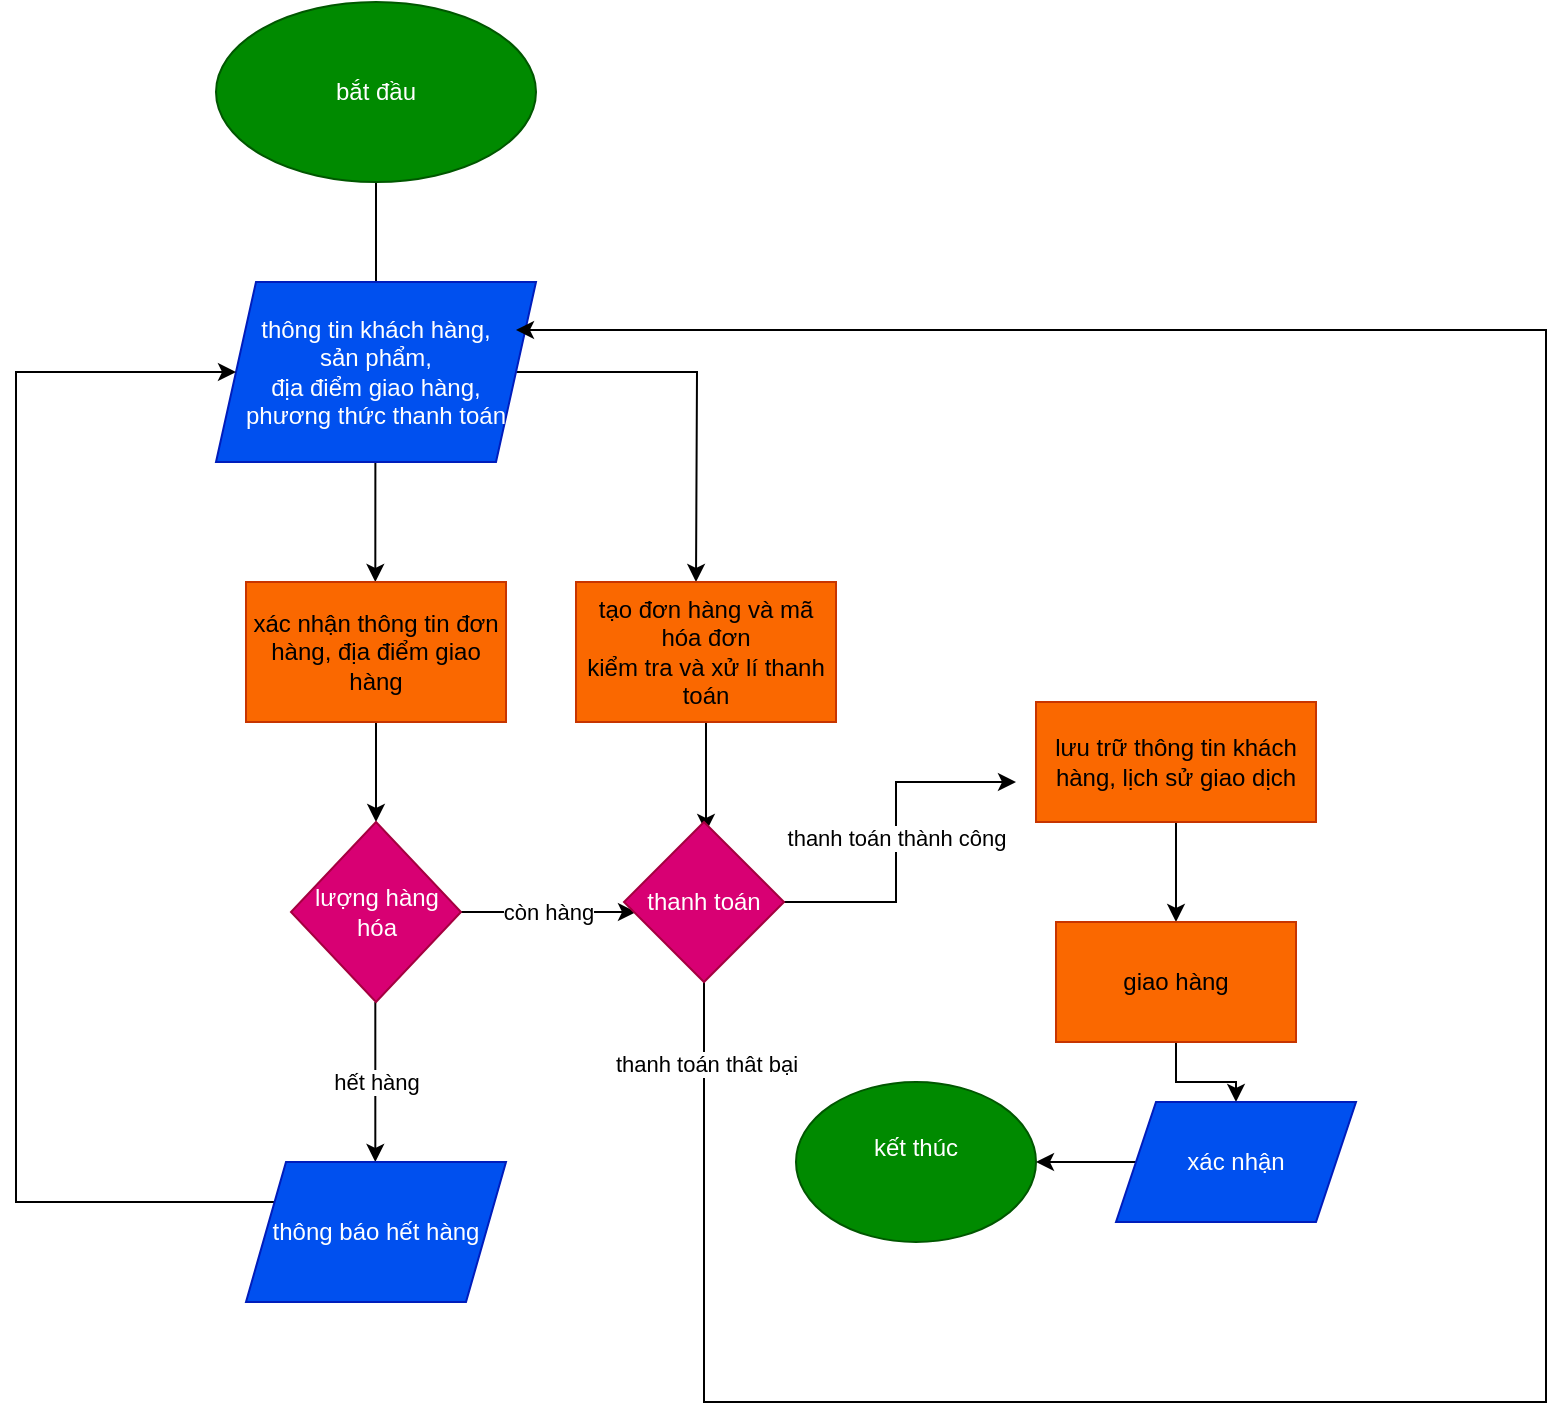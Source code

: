 <mxfile version="28.2.3">
  <diagram name="Trang-1" id="2aFn9Va6ZuPoB8Nib2YA">
    <mxGraphModel dx="914" dy="519" grid="1" gridSize="10" guides="1" tooltips="1" connect="1" arrows="1" fold="1" page="1" pageScale="1" pageWidth="827" pageHeight="1169" math="0" shadow="0">
      <root>
        <mxCell id="0" />
        <mxCell id="1" parent="0" />
        <mxCell id="nE2gAFJqUUjcd5xmYhcr-2" style="edgeStyle=orthogonalEdgeStyle;rounded=0;orthogonalLoop=1;jettySize=auto;html=1;" edge="1" parent="1" source="nE2gAFJqUUjcd5xmYhcr-1">
          <mxGeometry relative="1" as="geometry">
            <mxPoint x="210" y="580" as="targetPoint" />
          </mxGeometry>
        </mxCell>
        <mxCell id="nE2gAFJqUUjcd5xmYhcr-1" value="bắt đầu" style="ellipse;whiteSpace=wrap;html=1;fillColor=#008a00;fontColor=#ffffff;strokeColor=#005700;" vertex="1" parent="1">
          <mxGeometry x="130" y="430" width="160" height="90" as="geometry" />
        </mxCell>
        <mxCell id="nE2gAFJqUUjcd5xmYhcr-5" style="edgeStyle=orthogonalEdgeStyle;rounded=0;orthogonalLoop=1;jettySize=auto;html=1;" edge="1" parent="1">
          <mxGeometry relative="1" as="geometry">
            <mxPoint x="209.66" y="720" as="targetPoint" />
            <mxPoint x="209.694" y="620" as="sourcePoint" />
            <Array as="points">
              <mxPoint x="209.66" y="640" />
              <mxPoint x="209.66" y="640" />
            </Array>
          </mxGeometry>
        </mxCell>
        <mxCell id="nE2gAFJqUUjcd5xmYhcr-7" style="edgeStyle=orthogonalEdgeStyle;rounded=0;orthogonalLoop=1;jettySize=auto;html=1;" edge="1" parent="1" source="nE2gAFJqUUjcd5xmYhcr-3">
          <mxGeometry relative="1" as="geometry">
            <mxPoint x="370" y="720" as="targetPoint" />
          </mxGeometry>
        </mxCell>
        <mxCell id="nE2gAFJqUUjcd5xmYhcr-3" value="thông tin khách hàng,&lt;div&gt;sản phẩm,&lt;/div&gt;&lt;div&gt;địa điểm giao hàng,&lt;/div&gt;&lt;div&gt;phương thức thanh toán&lt;/div&gt;" style="shape=parallelogram;perimeter=parallelogramPerimeter;whiteSpace=wrap;html=1;fixedSize=1;fillColor=#0050ef;fontColor=#ffffff;strokeColor=#001DBC;" vertex="1" parent="1">
          <mxGeometry x="130" y="570" width="160" height="90" as="geometry" />
        </mxCell>
        <mxCell id="nE2gAFJqUUjcd5xmYhcr-16" style="edgeStyle=orthogonalEdgeStyle;rounded=0;orthogonalLoop=1;jettySize=auto;html=1;" edge="1" parent="1" source="nE2gAFJqUUjcd5xmYhcr-8">
          <mxGeometry relative="1" as="geometry">
            <mxPoint x="375" y="845" as="targetPoint" />
          </mxGeometry>
        </mxCell>
        <mxCell id="nE2gAFJqUUjcd5xmYhcr-8" value="tạo đơn hàng và mã hóa đơn&lt;div&gt;kiểm tra và xử lí thanh toán&lt;/div&gt;" style="rounded=0;whiteSpace=wrap;html=1;fillColor=#fa6800;fontColor=#000000;strokeColor=#C73500;" vertex="1" parent="1">
          <mxGeometry x="310" y="720" width="130" height="70" as="geometry" />
        </mxCell>
        <mxCell id="nE2gAFJqUUjcd5xmYhcr-11" style="edgeStyle=orthogonalEdgeStyle;rounded=0;orthogonalLoop=1;jettySize=auto;html=1;entryX=0.5;entryY=0;entryDx=0;entryDy=0;" edge="1" parent="1" source="nE2gAFJqUUjcd5xmYhcr-9" target="nE2gAFJqUUjcd5xmYhcr-14">
          <mxGeometry relative="1" as="geometry">
            <mxPoint x="233.0" y="840" as="targetPoint" />
          </mxGeometry>
        </mxCell>
        <mxCell id="nE2gAFJqUUjcd5xmYhcr-9" value="xác nhận thông tin đơn hàng, địa điểm giao hàng" style="rounded=0;whiteSpace=wrap;html=1;fillColor=#fa6800;fontColor=#000000;strokeColor=#C73500;" vertex="1" parent="1">
          <mxGeometry x="145" y="720" width="130" height="70" as="geometry" />
        </mxCell>
        <mxCell id="nE2gAFJqUUjcd5xmYhcr-12" value="hết hàng" style="edgeStyle=orthogonalEdgeStyle;rounded=0;orthogonalLoop=1;jettySize=auto;html=1;" edge="1" parent="1">
          <mxGeometry relative="1" as="geometry">
            <mxPoint x="209.66" y="1010" as="targetPoint" />
            <mxPoint x="209.66" y="930.0" as="sourcePoint" />
          </mxGeometry>
        </mxCell>
        <mxCell id="nE2gAFJqUUjcd5xmYhcr-15" value="còn hàng" style="edgeStyle=orthogonalEdgeStyle;rounded=0;orthogonalLoop=1;jettySize=auto;html=1;" edge="1" parent="1" source="nE2gAFJqUUjcd5xmYhcr-14">
          <mxGeometry relative="1" as="geometry">
            <mxPoint x="340" y="885" as="targetPoint" />
          </mxGeometry>
        </mxCell>
        <mxCell id="nE2gAFJqUUjcd5xmYhcr-14" value="lượng hàng hóa" style="rhombus;whiteSpace=wrap;html=1;fillColor=#d80073;fontColor=#ffffff;strokeColor=#A50040;" vertex="1" parent="1">
          <mxGeometry x="167.5" y="840" width="85" height="90" as="geometry" />
        </mxCell>
        <mxCell id="nE2gAFJqUUjcd5xmYhcr-20" style="edgeStyle=orthogonalEdgeStyle;rounded=0;orthogonalLoop=1;jettySize=auto;html=1;" edge="1" parent="1" source="nE2gAFJqUUjcd5xmYhcr-19" target="nE2gAFJqUUjcd5xmYhcr-3">
          <mxGeometry relative="1" as="geometry">
            <mxPoint x="30" y="600" as="targetPoint" />
            <Array as="points">
              <mxPoint x="30" y="1030" />
              <mxPoint x="30" y="615" />
            </Array>
          </mxGeometry>
        </mxCell>
        <mxCell id="nE2gAFJqUUjcd5xmYhcr-19" value="thông báo hết hàng" style="shape=parallelogram;perimeter=parallelogramPerimeter;whiteSpace=wrap;html=1;fixedSize=1;fillColor=#0050ef;fontColor=#ffffff;strokeColor=#001DBC;" vertex="1" parent="1">
          <mxGeometry x="145" y="1010" width="130" height="70" as="geometry" />
        </mxCell>
        <mxCell id="nE2gAFJqUUjcd5xmYhcr-22" value="thanh toán thành công" style="edgeStyle=orthogonalEdgeStyle;rounded=0;orthogonalLoop=1;jettySize=auto;html=1;" edge="1" parent="1" source="nE2gAFJqUUjcd5xmYhcr-21">
          <mxGeometry relative="1" as="geometry">
            <mxPoint x="530" y="820" as="targetPoint" />
            <Array as="points">
              <mxPoint x="470" y="880" />
              <mxPoint x="470" y="820" />
            </Array>
          </mxGeometry>
        </mxCell>
        <mxCell id="nE2gAFJqUUjcd5xmYhcr-36" value="&lt;div&gt;&lt;br&gt;&lt;/div&gt;&lt;div&gt;&lt;br&gt;&lt;/div&gt;" style="edgeStyle=orthogonalEdgeStyle;rounded=0;orthogonalLoop=1;jettySize=auto;html=1;entryX=1;entryY=0.25;entryDx=0;entryDy=0;exitX=0.5;exitY=1;exitDx=0;exitDy=0;" edge="1" parent="1" source="nE2gAFJqUUjcd5xmYhcr-21">
          <mxGeometry relative="1" as="geometry">
            <mxPoint x="279.997" y="594" as="targetPoint" />
            <mxPoint x="369.33" y="920" as="sourcePoint" />
            <Array as="points">
              <mxPoint x="374" y="1130" />
              <mxPoint x="795" y="1130" />
              <mxPoint x="795" y="594" />
            </Array>
          </mxGeometry>
        </mxCell>
        <mxCell id="nE2gAFJqUUjcd5xmYhcr-37" value="thanh toán thât bại" style="edgeLabel;html=1;align=center;verticalAlign=middle;resizable=0;points=[];" vertex="1" connectable="0" parent="nE2gAFJqUUjcd5xmYhcr-36">
          <mxGeometry x="-0.91" y="-2" relative="1" as="geometry">
            <mxPoint x="3" y="-35" as="offset" />
          </mxGeometry>
        </mxCell>
        <mxCell id="nE2gAFJqUUjcd5xmYhcr-21" value="thanh toán" style="rhombus;whiteSpace=wrap;html=1;fillColor=#d80073;fontColor=#ffffff;strokeColor=#A50040;" vertex="1" parent="1">
          <mxGeometry x="334" y="840" width="80" height="80" as="geometry" />
        </mxCell>
        <mxCell id="nE2gAFJqUUjcd5xmYhcr-28" style="edgeStyle=orthogonalEdgeStyle;rounded=0;orthogonalLoop=1;jettySize=auto;html=1;" edge="1" parent="1" source="nE2gAFJqUUjcd5xmYhcr-25">
          <mxGeometry relative="1" as="geometry">
            <mxPoint x="610" y="890" as="targetPoint" />
          </mxGeometry>
        </mxCell>
        <mxCell id="nE2gAFJqUUjcd5xmYhcr-25" value="lưu trữ thông tin khách hàng, lịch sử giao dịch" style="rounded=0;whiteSpace=wrap;html=1;fillColor=#fa6800;fontColor=#000000;strokeColor=#C73500;" vertex="1" parent="1">
          <mxGeometry x="540" y="780" width="140" height="60" as="geometry" />
        </mxCell>
        <mxCell id="nE2gAFJqUUjcd5xmYhcr-30" style="edgeStyle=orthogonalEdgeStyle;rounded=0;orthogonalLoop=1;jettySize=auto;html=1;" edge="1" parent="1" source="nE2gAFJqUUjcd5xmYhcr-29" target="nE2gAFJqUUjcd5xmYhcr-31">
          <mxGeometry relative="1" as="geometry">
            <mxPoint x="610" y="1000" as="targetPoint" />
          </mxGeometry>
        </mxCell>
        <mxCell id="nE2gAFJqUUjcd5xmYhcr-29" value="giao hàng" style="rounded=0;whiteSpace=wrap;html=1;fillColor=#fa6800;fontColor=#000000;strokeColor=#C73500;" vertex="1" parent="1">
          <mxGeometry x="550" y="890" width="120" height="60" as="geometry" />
        </mxCell>
        <mxCell id="nE2gAFJqUUjcd5xmYhcr-35" style="edgeStyle=orthogonalEdgeStyle;rounded=0;orthogonalLoop=1;jettySize=auto;html=1;" edge="1" parent="1" source="nE2gAFJqUUjcd5xmYhcr-31" target="nE2gAFJqUUjcd5xmYhcr-33">
          <mxGeometry relative="1" as="geometry" />
        </mxCell>
        <mxCell id="nE2gAFJqUUjcd5xmYhcr-31" value="xác nhận" style="shape=parallelogram;perimeter=parallelogramPerimeter;whiteSpace=wrap;html=1;fixedSize=1;fillColor=#0050ef;fontColor=#ffffff;strokeColor=#001DBC;" vertex="1" parent="1">
          <mxGeometry x="580" y="980" width="120" height="60" as="geometry" />
        </mxCell>
        <mxCell id="nE2gAFJqUUjcd5xmYhcr-33" value="kết thúc&lt;div&gt;&lt;br&gt;&lt;/div&gt;" style="ellipse;whiteSpace=wrap;html=1;fillColor=#008a00;fontColor=#ffffff;strokeColor=#005700;" vertex="1" parent="1">
          <mxGeometry x="420" y="970" width="120" height="80" as="geometry" />
        </mxCell>
      </root>
    </mxGraphModel>
  </diagram>
</mxfile>
